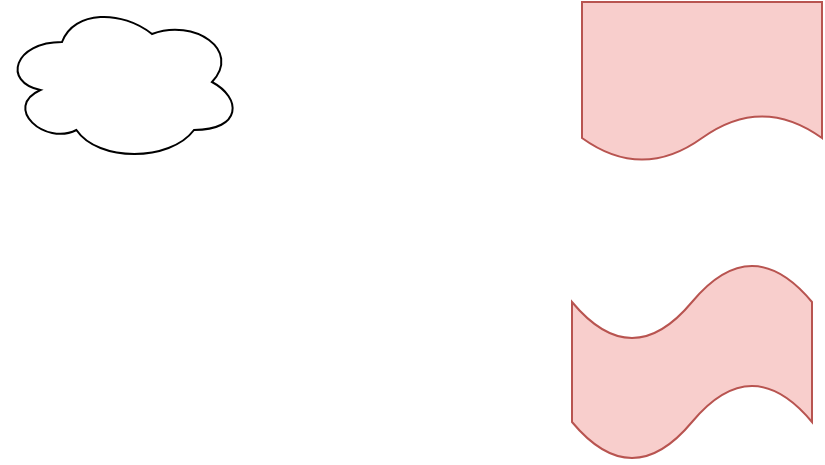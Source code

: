 <mxfile version="@DRAWIO-VERSION@" type="github">
  <diagram id="FhGGaX4cZ6p4cUrIo7r3" name="Page-1">
    <mxGraphModel dx="1434" dy="756" grid="1" gridSize="10" guides="1" tooltips="1" connect="1" arrows="1" fold="1" page="1" pageScale="1" pageWidth="850" pageHeight="1100" math="0" shadow="0">
      <root>
        <mxCell id="0" />
        <mxCell id="1" parent="0" />
        <mxCell id="ucCcJ9smYMJADtl1qao4-1" value="" style="shape=tape;whiteSpace=wrap;html=1;fillColor=#f8cecc;strokeColor=#b85450;" parent="1" vertex="1">
          <mxGeometry x="365" y="320" width="120" height="100" as="geometry" />
        </mxCell>
        <mxCell id="ucCcJ9smYMJADtl1qao4-2" value="" style="shape=document;whiteSpace=wrap;html=1;boundedLbl=1;fillColor=#f8cecc;strokeColor=#b85450;" parent="1" vertex="1">
          <mxGeometry x="370" y="190" width="120" height="80" as="geometry" />
        </mxCell>
        <mxCell id="MbVBe5MMGiy3SvoAIvru-1" value="" style="ellipse;shape=cloud;whiteSpace=wrap;html=1;" vertex="1" parent="1">
          <mxGeometry x="80" y="190" width="120" height="80" as="geometry" />
        </mxCell>
      </root>
    </mxGraphModel>
  </diagram>
</mxfile>
